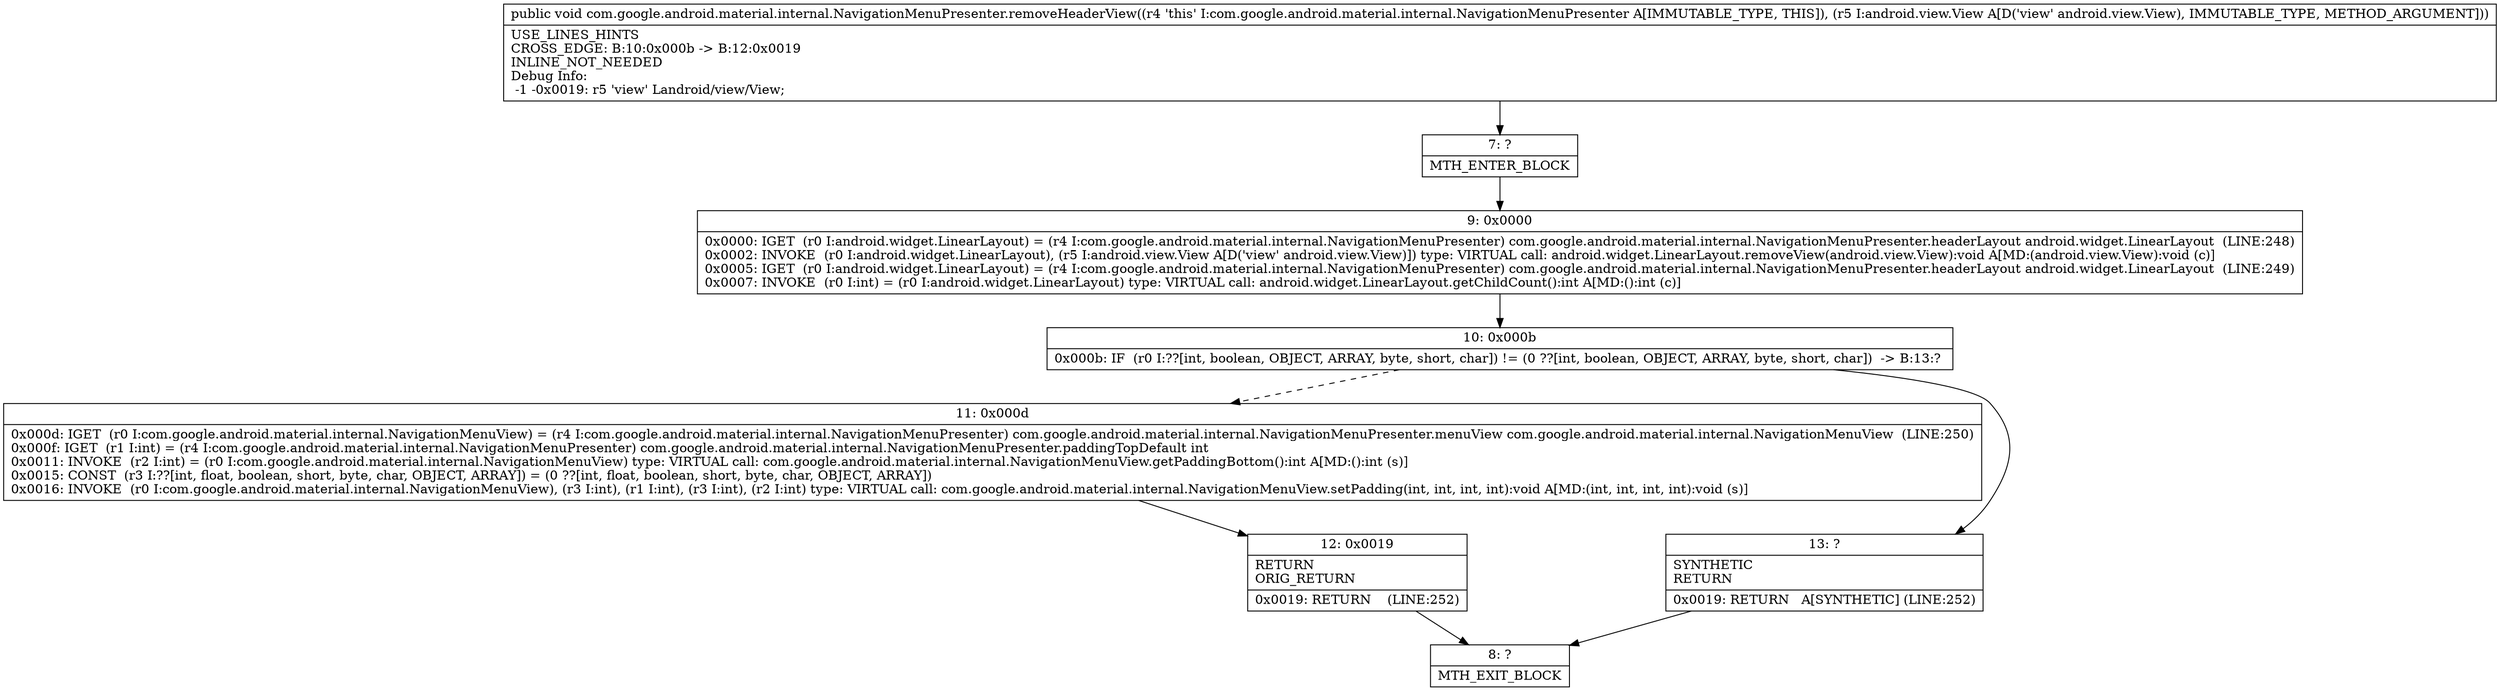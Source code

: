 digraph "CFG forcom.google.android.material.internal.NavigationMenuPresenter.removeHeaderView(Landroid\/view\/View;)V" {
Node_7 [shape=record,label="{7\:\ ?|MTH_ENTER_BLOCK\l}"];
Node_9 [shape=record,label="{9\:\ 0x0000|0x0000: IGET  (r0 I:android.widget.LinearLayout) = (r4 I:com.google.android.material.internal.NavigationMenuPresenter) com.google.android.material.internal.NavigationMenuPresenter.headerLayout android.widget.LinearLayout  (LINE:248)\l0x0002: INVOKE  (r0 I:android.widget.LinearLayout), (r5 I:android.view.View A[D('view' android.view.View)]) type: VIRTUAL call: android.widget.LinearLayout.removeView(android.view.View):void A[MD:(android.view.View):void (c)]\l0x0005: IGET  (r0 I:android.widget.LinearLayout) = (r4 I:com.google.android.material.internal.NavigationMenuPresenter) com.google.android.material.internal.NavigationMenuPresenter.headerLayout android.widget.LinearLayout  (LINE:249)\l0x0007: INVOKE  (r0 I:int) = (r0 I:android.widget.LinearLayout) type: VIRTUAL call: android.widget.LinearLayout.getChildCount():int A[MD:():int (c)]\l}"];
Node_10 [shape=record,label="{10\:\ 0x000b|0x000b: IF  (r0 I:??[int, boolean, OBJECT, ARRAY, byte, short, char]) != (0 ??[int, boolean, OBJECT, ARRAY, byte, short, char])  \-\> B:13:? \l}"];
Node_11 [shape=record,label="{11\:\ 0x000d|0x000d: IGET  (r0 I:com.google.android.material.internal.NavigationMenuView) = (r4 I:com.google.android.material.internal.NavigationMenuPresenter) com.google.android.material.internal.NavigationMenuPresenter.menuView com.google.android.material.internal.NavigationMenuView  (LINE:250)\l0x000f: IGET  (r1 I:int) = (r4 I:com.google.android.material.internal.NavigationMenuPresenter) com.google.android.material.internal.NavigationMenuPresenter.paddingTopDefault int \l0x0011: INVOKE  (r2 I:int) = (r0 I:com.google.android.material.internal.NavigationMenuView) type: VIRTUAL call: com.google.android.material.internal.NavigationMenuView.getPaddingBottom():int A[MD:():int (s)]\l0x0015: CONST  (r3 I:??[int, float, boolean, short, byte, char, OBJECT, ARRAY]) = (0 ??[int, float, boolean, short, byte, char, OBJECT, ARRAY]) \l0x0016: INVOKE  (r0 I:com.google.android.material.internal.NavigationMenuView), (r3 I:int), (r1 I:int), (r3 I:int), (r2 I:int) type: VIRTUAL call: com.google.android.material.internal.NavigationMenuView.setPadding(int, int, int, int):void A[MD:(int, int, int, int):void (s)]\l}"];
Node_12 [shape=record,label="{12\:\ 0x0019|RETURN\lORIG_RETURN\l|0x0019: RETURN    (LINE:252)\l}"];
Node_8 [shape=record,label="{8\:\ ?|MTH_EXIT_BLOCK\l}"];
Node_13 [shape=record,label="{13\:\ ?|SYNTHETIC\lRETURN\l|0x0019: RETURN   A[SYNTHETIC] (LINE:252)\l}"];
MethodNode[shape=record,label="{public void com.google.android.material.internal.NavigationMenuPresenter.removeHeaderView((r4 'this' I:com.google.android.material.internal.NavigationMenuPresenter A[IMMUTABLE_TYPE, THIS]), (r5 I:android.view.View A[D('view' android.view.View), IMMUTABLE_TYPE, METHOD_ARGUMENT]))  | USE_LINES_HINTS\lCROSS_EDGE: B:10:0x000b \-\> B:12:0x0019\lINLINE_NOT_NEEDED\lDebug Info:\l  \-1 \-0x0019: r5 'view' Landroid\/view\/View;\l}"];
MethodNode -> Node_7;Node_7 -> Node_9;
Node_9 -> Node_10;
Node_10 -> Node_11[style=dashed];
Node_10 -> Node_13;
Node_11 -> Node_12;
Node_12 -> Node_8;
Node_13 -> Node_8;
}

